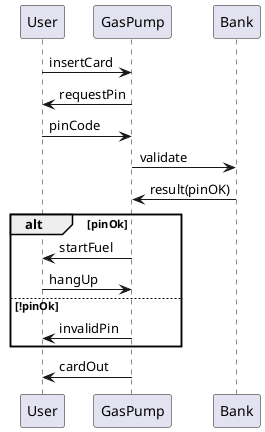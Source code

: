 @startuml test
User -> GasPump: insertCard
GasPump -> User: requestPin
User -> GasPump: pinCode
GasPump -> Bank: validate
Bank -> GasPump: result(pinOK)
alt pinOk
GasPump -> User: startFuel
User -> GasPump: hangUp
else !pinOk
GasPump -> User: invalidPin
end
GasPump -> User: cardOut
@enduml